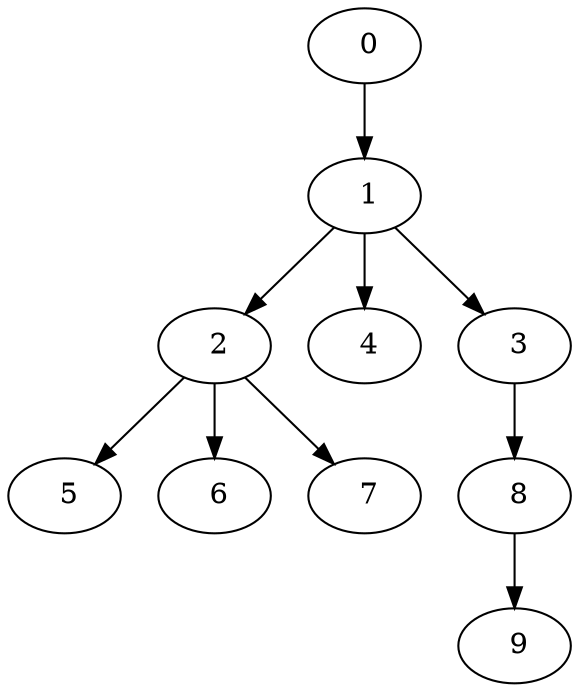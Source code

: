 digraph mytree {
" 0" -> " 1";
" 1" -> " 2";
" 1" -> " 4";
" 1" -> " 3";
" 5";
" 2" -> " 5";
" 2" -> " 6";
" 2" -> " 7";
" 4";
" 3" -> " 8";
" 6";
" 7";
" 8" -> " 9";
" 9";
}
